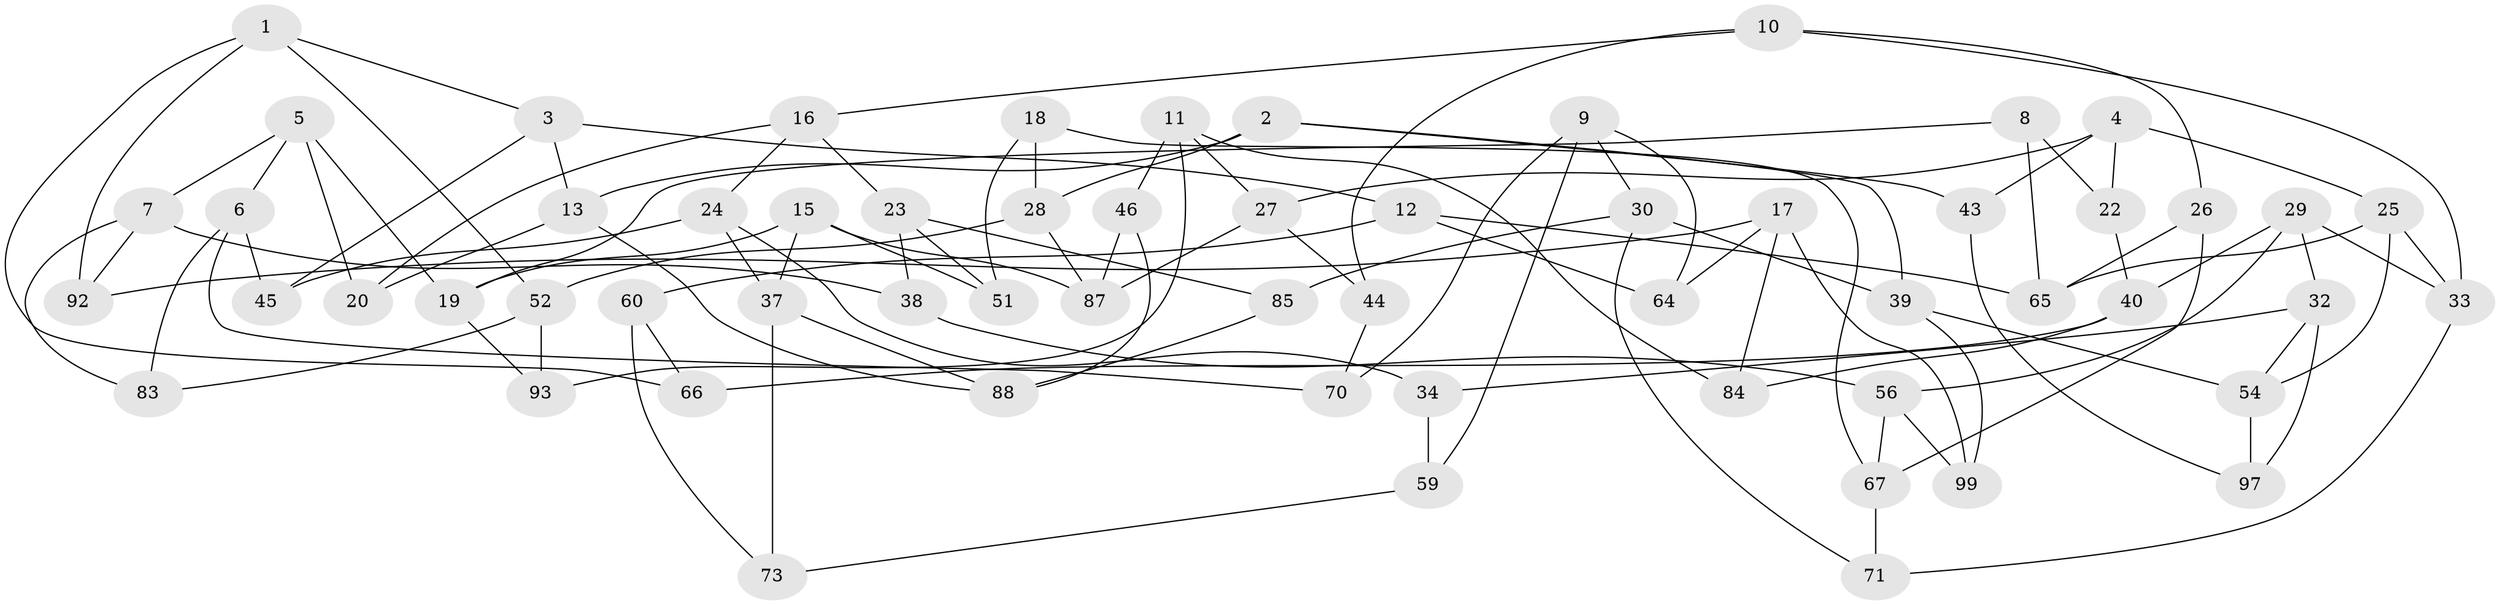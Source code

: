 // original degree distribution, {3: 1.0}
// Generated by graph-tools (version 1.1) at 2025/11/02/21/25 10:11:15]
// undirected, 61 vertices, 109 edges
graph export_dot {
graph [start="1"]
  node [color=gray90,style=filled];
  1 [super="+48"];
  2 [super="+21"];
  3 [super="+63"];
  4 [super="+74"];
  5 [super="+100"];
  6 [super="+41"];
  7 [super="+31"];
  8 [super="+57"];
  9 [super="+86"];
  10 [super="+14"];
  11 [super="+76"];
  12 [super="+98"];
  13 [super="+62"];
  15 [super="+58"];
  16 [super="+95"];
  17 [super="+55"];
  18;
  19 [super="+53"];
  20;
  22 [super="+68"];
  23 [super="+49"];
  24 [super="+35"];
  25 [super="+79"];
  26;
  27 [super="+36"];
  28 [super="+61"];
  29 [super="+89"];
  30 [super="+72"];
  32 [super="+42"];
  33 [super="+50"];
  34;
  37 [super="+82"];
  38;
  39 [super="+47"];
  40 [super="+78"];
  43;
  44;
  45;
  46;
  51;
  52 [super="+77"];
  54 [super="+75"];
  56 [super="+91"];
  59;
  60 [super="+94"];
  64;
  65 [super="+80"];
  66 [super="+69"];
  67 [super="+81"];
  70;
  71;
  73;
  83;
  84;
  85;
  87 [super="+96"];
  88 [super="+90"];
  92;
  93;
  97;
  99;
  1 -- 3;
  1 -- 52;
  1 -- 92;
  1 -- 66;
  2 -- 28;
  2 -- 43;
  2 -- 13;
  2 -- 39;
  3 -- 45;
  3 -- 12;
  3 -- 13;
  4 -- 43;
  4 -- 25;
  4 -- 27;
  4 -- 22;
  5 -- 19;
  5 -- 6;
  5 -- 20;
  5 -- 7;
  6 -- 70;
  6 -- 83;
  6 -- 45;
  7 -- 92;
  7 -- 83;
  7 -- 38;
  8 -- 22 [weight=2];
  8 -- 65;
  8 -- 19;
  9 -- 64;
  9 -- 59;
  9 -- 30;
  9 -- 70;
  10 -- 26;
  10 -- 44;
  10 -- 16;
  10 -- 33;
  11 -- 46;
  11 -- 84;
  11 -- 27;
  11 -- 93;
  12 -- 64;
  12 -- 65;
  12 -- 60;
  13 -- 88;
  13 -- 20;
  15 -- 87;
  15 -- 51;
  15 -- 19;
  15 -- 37;
  16 -- 24;
  16 -- 23;
  16 -- 20;
  17 -- 99;
  17 -- 64;
  17 -- 92;
  17 -- 84;
  18 -- 28;
  18 -- 67;
  18 -- 51;
  19 -- 93;
  22 -- 40;
  23 -- 38;
  23 -- 85;
  23 -- 51;
  24 -- 37;
  24 -- 34;
  24 -- 45;
  25 -- 33;
  25 -- 65;
  25 -- 54;
  26 -- 67;
  26 -- 65;
  27 -- 44;
  27 -- 87;
  28 -- 52;
  28 -- 87;
  29 -- 56;
  29 -- 33;
  29 -- 32;
  29 -- 40;
  30 -- 71;
  30 -- 85;
  30 -- 39;
  32 -- 34;
  32 -- 97;
  32 -- 54;
  33 -- 71;
  34 -- 59;
  37 -- 88;
  37 -- 73;
  38 -- 56;
  39 -- 54;
  39 -- 99;
  40 -- 84;
  40 -- 66;
  43 -- 97;
  44 -- 70;
  46 -- 88;
  46 -- 87;
  52 -- 93;
  52 -- 83;
  54 -- 97;
  56 -- 99;
  56 -- 67;
  59 -- 73;
  60 -- 73;
  60 -- 66 [weight=2];
  67 -- 71;
  85 -- 88;
}
